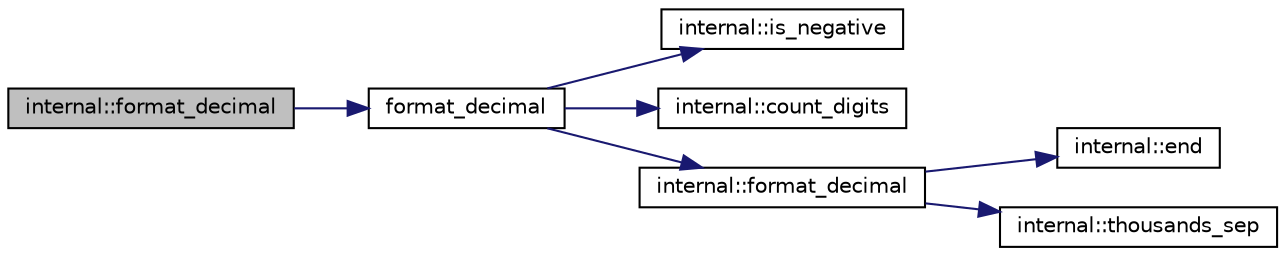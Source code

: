 digraph "internal::format_decimal"
{
  edge [fontname="Helvetica",fontsize="10",labelfontname="Helvetica",labelfontsize="10"];
  node [fontname="Helvetica",fontsize="10",shape=record];
  rankdir="LR";
  Node1 [label="internal::format_decimal",height=0.2,width=0.4,color="black", fillcolor="grey75", style="filled" fontcolor="black"];
  Node1 -> Node2 [color="midnightblue",fontsize="10",style="solid",fontname="Helvetica"];
  Node2 [label="format_decimal",height=0.2,width=0.4,color="black", fillcolor="white", style="filled",URL="$format_8h.html#a51774c1aa3f0cdb583702d3e6e6cbca8"];
  Node2 -> Node3 [color="midnightblue",fontsize="10",style="solid",fontname="Helvetica"];
  Node3 [label="internal::is_negative",height=0.2,width=0.4,color="black", fillcolor="white", style="filled",URL="$namespaceinternal.html#ac5822d6a6cf07ba173eae0ab2c53bf8c"];
  Node2 -> Node4 [color="midnightblue",fontsize="10",style="solid",fontname="Helvetica"];
  Node4 [label="internal::count_digits",height=0.2,width=0.4,color="black", fillcolor="white", style="filled",URL="$namespaceinternal.html#acd86a6b6cf0e4e395ebc162686dec65d"];
  Node2 -> Node5 [color="midnightblue",fontsize="10",style="solid",fontname="Helvetica"];
  Node5 [label="internal::format_decimal",height=0.2,width=0.4,color="black", fillcolor="white", style="filled",URL="$namespaceinternal.html#a03db6b6f9b1ed5f16b95c3bd80d78462"];
  Node5 -> Node6 [color="midnightblue",fontsize="10",style="solid",fontname="Helvetica"];
  Node6 [label="internal::end",height=0.2,width=0.4,color="black", fillcolor="white", style="filled",URL="$namespaceinternal.html#a34c313e1f4002b986a957f6e9b83f32a"];
  Node5 -> Node7 [color="midnightblue",fontsize="10",style="solid",fontname="Helvetica"];
  Node7 [label="internal::thousands_sep",height=0.2,width=0.4,color="black", fillcolor="white", style="filled",URL="$namespaceinternal.html#a4d431bb5b7b77863f680e964dd35eb54"];
}
